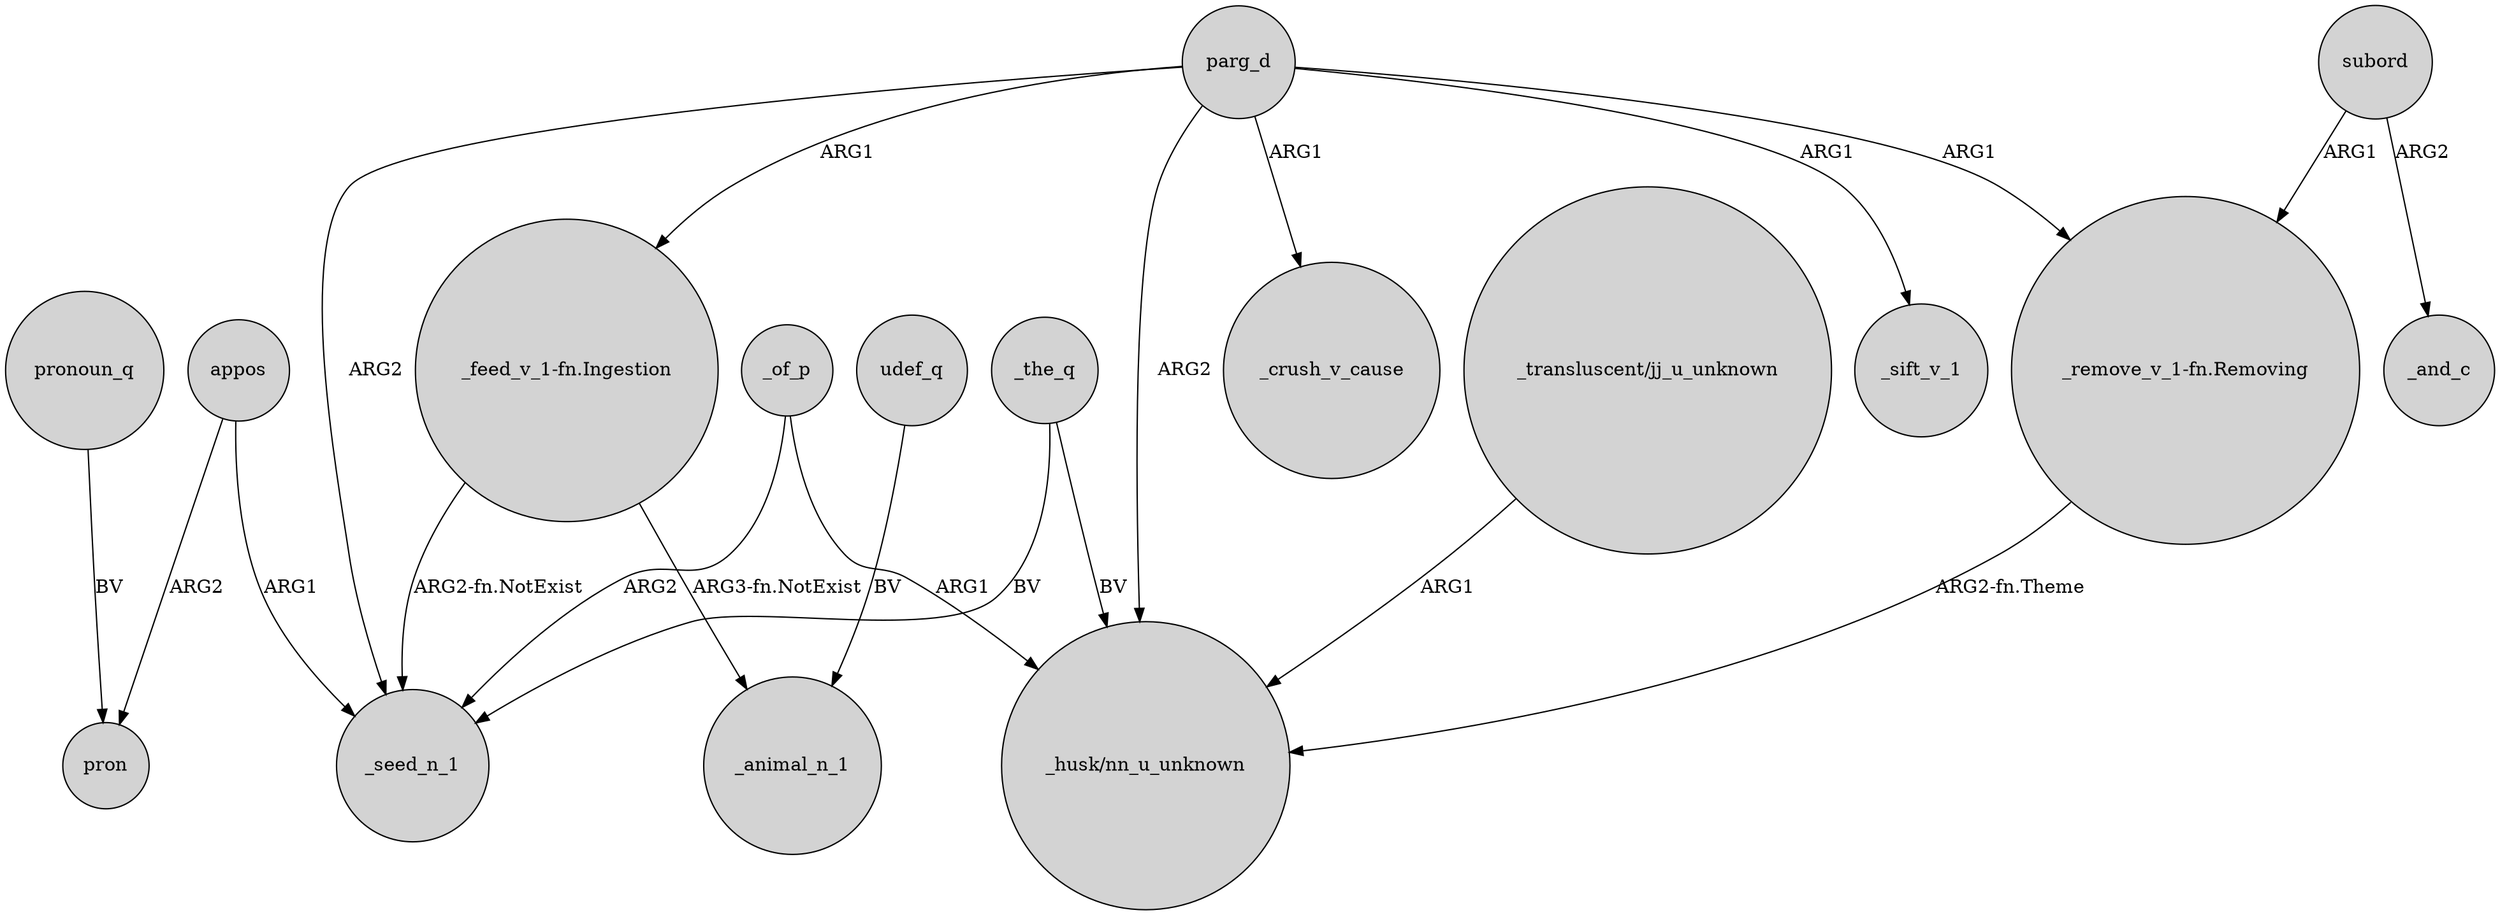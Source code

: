 digraph {
	node [shape=circle style=filled]
	parg_d -> "_feed_v_1-fn.Ingestion" [label=ARG1]
	appos -> pron [label=ARG2]
	"_remove_v_1-fn.Removing" -> "_husk/nn_u_unknown" [label="ARG2-fn.Theme"]
	"_feed_v_1-fn.Ingestion" -> _seed_n_1 [label="ARG2-fn.NotExist"]
	subord -> "_remove_v_1-fn.Removing" [label=ARG1]
	appos -> _seed_n_1 [label=ARG1]
	parg_d -> "_husk/nn_u_unknown" [label=ARG2]
	_the_q -> "_husk/nn_u_unknown" [label=BV]
	parg_d -> "_remove_v_1-fn.Removing" [label=ARG1]
	"_transluscent/jj_u_unknown" -> "_husk/nn_u_unknown" [label=ARG1]
	pronoun_q -> pron [label=BV]
	udef_q -> _animal_n_1 [label=BV]
	parg_d -> _crush_v_cause [label=ARG1]
	parg_d -> _seed_n_1 [label=ARG2]
	subord -> _and_c [label=ARG2]
	_of_p -> _seed_n_1 [label=ARG2]
	parg_d -> _sift_v_1 [label=ARG1]
	_of_p -> "_husk/nn_u_unknown" [label=ARG1]
	_the_q -> _seed_n_1 [label=BV]
	"_feed_v_1-fn.Ingestion" -> _animal_n_1 [label="ARG3-fn.NotExist"]
}
